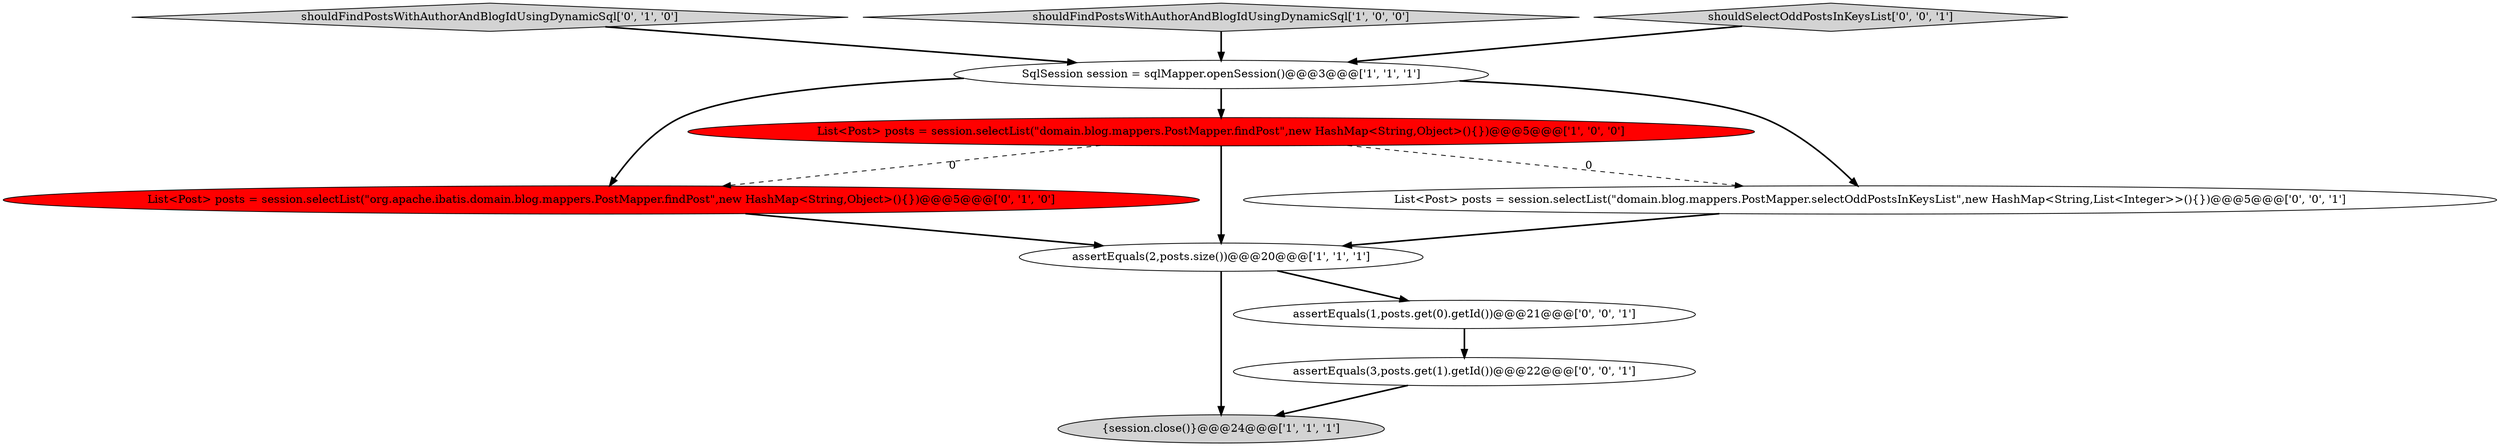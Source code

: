 digraph {
1 [style = filled, label = "assertEquals(2,posts.size())@@@20@@@['1', '1', '1']", fillcolor = white, shape = ellipse image = "AAA0AAABBB1BBB"];
0 [style = filled, label = "List<Post> posts = session.selectList(\"domain.blog.mappers.PostMapper.findPost\",new HashMap<String,Object>(){})@@@5@@@['1', '0', '0']", fillcolor = red, shape = ellipse image = "AAA1AAABBB1BBB"];
6 [style = filled, label = "shouldFindPostsWithAuthorAndBlogIdUsingDynamicSql['0', '1', '0']", fillcolor = lightgray, shape = diamond image = "AAA0AAABBB2BBB"];
3 [style = filled, label = "shouldFindPostsWithAuthorAndBlogIdUsingDynamicSql['1', '0', '0']", fillcolor = lightgray, shape = diamond image = "AAA0AAABBB1BBB"];
4 [style = filled, label = "SqlSession session = sqlMapper.openSession()@@@3@@@['1', '1', '1']", fillcolor = white, shape = ellipse image = "AAA0AAABBB1BBB"];
10 [style = filled, label = "assertEquals(3,posts.get(1).getId())@@@22@@@['0', '0', '1']", fillcolor = white, shape = ellipse image = "AAA0AAABBB3BBB"];
2 [style = filled, label = "{session.close()}@@@24@@@['1', '1', '1']", fillcolor = lightgray, shape = ellipse image = "AAA0AAABBB1BBB"];
8 [style = filled, label = "List<Post> posts = session.selectList(\"domain.blog.mappers.PostMapper.selectOddPostsInKeysList\",new HashMap<String,List<Integer>>(){})@@@5@@@['0', '0', '1']", fillcolor = white, shape = ellipse image = "AAA0AAABBB3BBB"];
9 [style = filled, label = "assertEquals(1,posts.get(0).getId())@@@21@@@['0', '0', '1']", fillcolor = white, shape = ellipse image = "AAA0AAABBB3BBB"];
7 [style = filled, label = "shouldSelectOddPostsInKeysList['0', '0', '1']", fillcolor = lightgray, shape = diamond image = "AAA0AAABBB3BBB"];
5 [style = filled, label = "List<Post> posts = session.selectList(\"org.apache.ibatis.domain.blog.mappers.PostMapper.findPost\",new HashMap<String,Object>(){})@@@5@@@['0', '1', '0']", fillcolor = red, shape = ellipse image = "AAA1AAABBB2BBB"];
8->1 [style = bold, label=""];
4->8 [style = bold, label=""];
5->1 [style = bold, label=""];
6->4 [style = bold, label=""];
10->2 [style = bold, label=""];
1->2 [style = bold, label=""];
0->8 [style = dashed, label="0"];
7->4 [style = bold, label=""];
9->10 [style = bold, label=""];
0->5 [style = dashed, label="0"];
4->5 [style = bold, label=""];
3->4 [style = bold, label=""];
0->1 [style = bold, label=""];
1->9 [style = bold, label=""];
4->0 [style = bold, label=""];
}
